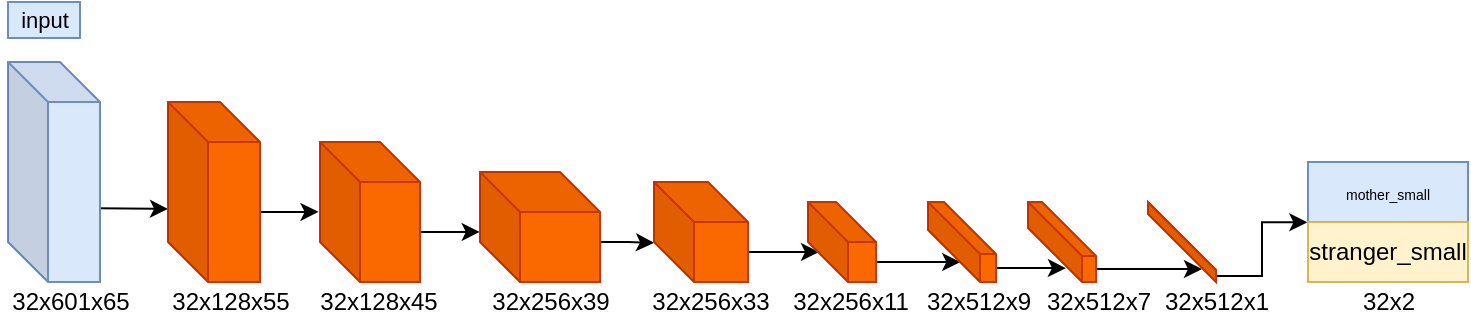 <mxfile version="10.8.0" type="github"><diagram id="hDk-USp-CSaDo1JoGz3S" name="Page-1"><mxGraphModel dx="1077" dy="551" grid="1" gridSize="10" guides="1" tooltips="1" connect="1" arrows="1" fold="1" page="1" pageScale="1" pageWidth="827" pageHeight="1169" math="0" shadow="0"><root><mxCell id="0"/><mxCell id="1" parent="0"/><mxCell id="Y5KqueEmwF0gU14yHhb7-3" style="edgeStyle=orthogonalEdgeStyle;rounded=0;orthogonalLoop=1;jettySize=auto;html=1;fontColor=#000000;entryX=0;entryY=0.594;entryDx=0;entryDy=0;entryPerimeter=0;" parent="1" target="Y5KqueEmwF0gU14yHhb7-7" edge="1"><mxGeometry relative="1" as="geometry"><mxPoint x="115.857" y="110.429" as="targetPoint"/><mxPoint x="60" y="113" as="sourcePoint"/><Array as="points"><mxPoint x="60" y="113"/><mxPoint x="96" y="113"/></Array></mxGeometry></mxCell><mxCell id="Y5KqueEmwF0gU14yHhb7-4" value="" style="shape=cube;whiteSpace=wrap;html=1;boundedLbl=1;backgroundOutline=1;darkOpacity=0.05;darkOpacity2=0.1;fillColor=#dae8fc;strokeColor=#6c8ebf;" parent="1" vertex="1"><mxGeometry x="30" y="40" width="46" height="110" as="geometry"/></mxCell><mxCell id="Y5KqueEmwF0gU14yHhb7-37" style="edgeStyle=orthogonalEdgeStyle;rounded=0;orthogonalLoop=1;jettySize=auto;html=1;exitX=0;exitY=0;exitDx=46;exitDy=55;exitPerimeter=0;entryX=-0.015;entryY=0.499;entryDx=0;entryDy=0;entryPerimeter=0;" parent="1" source="Y5KqueEmwF0gU14yHhb7-7" target="Y5KqueEmwF0gU14yHhb7-10" edge="1"><mxGeometry relative="1" as="geometry"><Array as="points"><mxPoint x="171" y="115"/></Array></mxGeometry></mxCell><mxCell id="Y5KqueEmwF0gU14yHhb7-7" value="" style="shape=cube;whiteSpace=wrap;html=1;boundedLbl=1;backgroundOutline=1;darkOpacity=0.05;darkOpacity2=0.1;fillColor=#fa6800;strokeColor=#C73500;fontColor=#ffffff;" parent="1" vertex="1"><mxGeometry x="110" y="60" width="46" height="90" as="geometry"/></mxCell><mxCell id="Y5KqueEmwF0gU14yHhb7-8" style="edgeStyle=orthogonalEdgeStyle;rounded=0;orthogonalLoop=1;jettySize=auto;html=1;exitX=0;exitY=0;exitDx=50;exitDy=45;exitPerimeter=0;fontColor=#000000;entryX=-0.002;entryY=0.545;entryDx=0;entryDy=0;entryPerimeter=0;" parent="1" source="Y5KqueEmwF0gU14yHhb7-10" target="Y5KqueEmwF0gU14yHhb7-13" edge="1"><mxGeometry relative="1" as="geometry"><mxPoint x="250" y="110" as="targetPoint"/><Array as="points"><mxPoint x="250" y="125"/></Array></mxGeometry></mxCell><mxCell id="Y5KqueEmwF0gU14yHhb7-10" value="" style="shape=cube;whiteSpace=wrap;html=1;boundedLbl=1;backgroundOutline=1;darkOpacity=0.05;darkOpacity2=0.1;fillColor=#fa6800;strokeColor=#C73500;fontColor=#ffffff;" parent="1" vertex="1"><mxGeometry x="186" y="80" width="50" height="70" as="geometry"/></mxCell><mxCell id="Y5KqueEmwF0gU14yHhb7-11" style="edgeStyle=orthogonalEdgeStyle;rounded=0;orthogonalLoop=1;jettySize=auto;html=1;fontColor=#000000;endSize=6;strokeWidth=1;jumpSize=6;fontSize=11;verticalAlign=middle;exitX=0;exitY=0;exitDx=60;exitDy=35;exitPerimeter=0;" parent="1" source="Y5KqueEmwF0gU14yHhb7-13" edge="1"><mxGeometry relative="1" as="geometry"><mxPoint x="335.5" y="130" as="sourcePoint"/><mxPoint x="353" y="130.429" as="targetPoint"/><Array as="points"><mxPoint x="340" y="130"/></Array></mxGeometry></mxCell><mxCell id="Y5KqueEmwF0gU14yHhb7-13" value="" style="shape=cube;whiteSpace=wrap;html=1;boundedLbl=1;backgroundOutline=1;darkOpacity=0.05;darkOpacity2=0.1;fontColor=#ffffff;fillColor=#fa6800;strokeColor=#C73500;" parent="1" vertex="1"><mxGeometry x="266" y="95" width="60" height="55" as="geometry"/></mxCell><mxCell id="Y5KqueEmwF0gU14yHhb7-24" value="32x601x65" style="text;html=1;resizable=0;autosize=1;align=center;verticalAlign=middle;points=[];fillColor=none;strokeColor=none;rounded=0;fontColor=#000000;" parent="1" vertex="1"><mxGeometry x="26" y="150" width="70" height="20" as="geometry"/></mxCell><mxCell id="Y5KqueEmwF0gU14yHhb7-25" value="32x128x55" style="text;html=1;resizable=0;autosize=1;align=center;verticalAlign=middle;points=[];fillColor=none;strokeColor=none;rounded=0;fontColor=#000000;" parent="1" vertex="1"><mxGeometry x="106" y="150" width="70" height="20" as="geometry"/></mxCell><mxCell id="Y5KqueEmwF0gU14yHhb7-26" value="32x128x45" style="text;html=1;resizable=0;autosize=1;align=center;verticalAlign=middle;points=[];fillColor=none;strokeColor=none;rounded=0;fontColor=#000000;" parent="1" vertex="1"><mxGeometry x="180" y="150" width="70" height="20" as="geometry"/></mxCell><mxCell id="Y5KqueEmwF0gU14yHhb7-27" value="32x256x39" style="text;html=1;resizable=0;autosize=1;align=center;verticalAlign=middle;points=[];fillColor=none;strokeColor=none;rounded=0;fontColor=#000000;" parent="1" vertex="1"><mxGeometry x="266" y="150" width="70" height="20" as="geometry"/></mxCell><mxCell id="Y5KqueEmwF0gU14yHhb7-28" value="32x256x11" style="text;html=1;resizable=0;autosize=1;align=center;verticalAlign=middle;points=[];fillColor=none;strokeColor=none;rounded=0;fontColor=#000000;" parent="1" vertex="1"><mxGeometry x="416" y="150" width="70" height="20" as="geometry"/></mxCell><mxCell id="Y5KqueEmwF0gU14yHhb7-29" value="32x512x9" style="text;html=1;resizable=0;autosize=1;align=center;verticalAlign=middle;points=[];fillColor=none;strokeColor=none;rounded=0;fontColor=#000000;" parent="1" vertex="1"><mxGeometry x="480" y="150" width="70" height="20" as="geometry"/></mxCell><mxCell id="Y5KqueEmwF0gU14yHhb7-34" value="input" style="text;html=1;resizable=0;autosize=1;align=center;verticalAlign=middle;points=[];fillColor=#dae8fc;strokeColor=#6c8ebf;rounded=0;fontSize=11;" parent="1" vertex="1"><mxGeometry x="30" y="10" width="36" height="18" as="geometry"/></mxCell><mxCell id="Y5KqueEmwF0gU14yHhb7-44" style="edgeStyle=orthogonalEdgeStyle;rounded=0;orthogonalLoop=1;jettySize=auto;html=1;exitX=0;exitY=0;exitDx=47;exitDy=35;exitPerimeter=0;entryX=0.162;entryY=0.628;entryDx=0;entryDy=0;entryPerimeter=0;" parent="1" source="Y5KqueEmwF0gU14yHhb7-41" target="Y5KqueEmwF0gU14yHhb7-43" edge="1"><mxGeometry relative="1" as="geometry"/></mxCell><mxCell id="Y5KqueEmwF0gU14yHhb7-41" value="" style="shape=cube;whiteSpace=wrap;html=1;boundedLbl=1;backgroundOutline=1;darkOpacity=0.05;darkOpacity2=0.1;fontColor=#ffffff;fillColor=#fa6800;strokeColor=#C73500;" parent="1" vertex="1"><mxGeometry x="353" y="100" width="47" height="50" as="geometry"/></mxCell><mxCell id="Y5KqueEmwF0gU14yHhb7-42" value="32x256x33" style="text;html=1;resizable=0;autosize=1;align=center;verticalAlign=middle;points=[];fillColor=none;strokeColor=none;rounded=0;fontColor=#000000;" parent="1" vertex="1"><mxGeometry x="346" y="150" width="70" height="20" as="geometry"/></mxCell><mxCell id="Y5KqueEmwF0gU14yHhb7-46" style="edgeStyle=orthogonalEdgeStyle;rounded=0;orthogonalLoop=1;jettySize=auto;html=1;exitX=0;exitY=0;exitDx=34;exitDy=30;exitPerimeter=0;entryX=0.474;entryY=0.75;entryDx=0;entryDy=0;entryPerimeter=0;" parent="1" source="Y5KqueEmwF0gU14yHhb7-43" target="Y5KqueEmwF0gU14yHhb7-45" edge="1"><mxGeometry relative="1" as="geometry"/></mxCell><mxCell id="Y5KqueEmwF0gU14yHhb7-43" value="" style="shape=cube;whiteSpace=wrap;html=1;boundedLbl=1;backgroundOutline=1;darkOpacity=0.05;darkOpacity2=0.1;fontColor=#ffffff;fillColor=#fa6800;strokeColor=#C73500;" parent="1" vertex="1"><mxGeometry x="430" y="110" width="34" height="40" as="geometry"/></mxCell><mxCell id="Y5KqueEmwF0gU14yHhb7-48" style="edgeStyle=orthogonalEdgeStyle;rounded=0;orthogonalLoop=1;jettySize=auto;html=1;exitX=0;exitY=0;exitDx=34;exitDy=33;exitPerimeter=0;entryX=0.558;entryY=0.827;entryDx=0;entryDy=0;entryPerimeter=0;" parent="1" source="Y5KqueEmwF0gU14yHhb7-45" target="Y5KqueEmwF0gU14yHhb7-47" edge="1"><mxGeometry relative="1" as="geometry"><Array as="points"><mxPoint x="550" y="143"/></Array></mxGeometry></mxCell><mxCell id="Y5KqueEmwF0gU14yHhb7-45" value="" style="shape=cube;whiteSpace=wrap;html=1;boundedLbl=1;backgroundOutline=1;darkOpacity=0.05;darkOpacity2=0.1;fontColor=#ffffff;fillColor=#fa6800;strokeColor=#C73500;size=26;" parent="1" vertex="1"><mxGeometry x="490" y="110" width="34" height="40" as="geometry"/></mxCell><mxCell id="Y5KqueEmwF0gU14yHhb7-52" style="edgeStyle=orthogonalEdgeStyle;rounded=0;orthogonalLoop=1;jettySize=auto;html=1;exitX=0;exitY=0;exitDx=34;exitDy=33.5;exitPerimeter=0;" parent="1" source="Y5KqueEmwF0gU14yHhb7-47" edge="1"><mxGeometry relative="1" as="geometry"><mxPoint x="627" y="143" as="targetPoint"/><Array as="points"><mxPoint x="627" y="143"/><mxPoint x="627" y="143"/></Array></mxGeometry></mxCell><mxCell id="Y5KqueEmwF0gU14yHhb7-47" value="" style="shape=cube;whiteSpace=wrap;html=1;boundedLbl=1;backgroundOutline=1;darkOpacity=0.05;darkOpacity2=0.1;fontColor=#ffffff;fillColor=#fa6800;strokeColor=#C73500;size=27;" parent="1" vertex="1"><mxGeometry x="540" y="110" width="34" height="40" as="geometry"/></mxCell><mxCell id="Y5KqueEmwF0gU14yHhb7-49" value="32x512x7" style="text;html=1;resizable=0;autosize=1;align=center;verticalAlign=middle;points=[];fillColor=none;strokeColor=none;rounded=0;fontColor=#000000;" parent="1" vertex="1"><mxGeometry x="540" y="150" width="70" height="20" as="geometry"/></mxCell><mxCell id="Y5KqueEmwF0gU14yHhb7-58" style="edgeStyle=orthogonalEdgeStyle;rounded=0;orthogonalLoop=1;jettySize=auto;html=1;exitX=0;exitY=0;exitDx=34;exitDy=37;exitPerimeter=0;entryX=-0.004;entryY=0.004;entryDx=0;entryDy=0;entryPerimeter=0;" parent="1" source="Y5KqueEmwF0gU14yHhb7-50" target="Y5KqueEmwF0gU14yHhb7-56" edge="1"><mxGeometry relative="1" as="geometry"><Array as="points"><mxPoint x="657" y="147"/><mxPoint x="657" y="120"/></Array></mxGeometry></mxCell><mxCell id="Y5KqueEmwF0gU14yHhb7-50" value="" style="shape=cube;whiteSpace=wrap;html=1;boundedLbl=1;backgroundOutline=1;darkOpacity=0.05;darkOpacity2=0.1;fontColor=#ffffff;fillColor=#fa6800;strokeColor=#C73500;size=34;" parent="1" vertex="1"><mxGeometry x="600" y="110" width="34" height="40" as="geometry"/></mxCell><mxCell id="Y5KqueEmwF0gU14yHhb7-53" value="32x512x1" style="text;html=1;resizable=0;autosize=1;align=center;verticalAlign=middle;points=[];fillColor=none;strokeColor=none;rounded=0;fontColor=#000000;" parent="1" vertex="1"><mxGeometry x="599" y="150" width="70" height="20" as="geometry"/></mxCell><mxCell id="Y5KqueEmwF0gU14yHhb7-55" value="&lt;font style=&quot;font-size: 7px&quot;&gt;mother_small&lt;/font&gt;" style="rounded=0;whiteSpace=wrap;html=1;fillColor=#dae8fc;strokeColor=#6c8ebf;" parent="1" vertex="1"><mxGeometry x="680" y="90" width="80" height="30" as="geometry"/></mxCell><mxCell id="Y5KqueEmwF0gU14yHhb7-56" value="&lt;span&gt;stranger_small&lt;/span&gt;" style="rounded=0;whiteSpace=wrap;html=1;fillColor=#fff2cc;strokeColor=#d6b656;" parent="1" vertex="1"><mxGeometry x="680" y="120" width="80" height="30" as="geometry"/></mxCell><mxCell id="Y5KqueEmwF0gU14yHhb7-59" value="32x2" style="text;html=1;resizable=0;autosize=1;align=center;verticalAlign=middle;points=[];fillColor=none;strokeColor=none;rounded=0;fontColor=#000000;" parent="1" vertex="1"><mxGeometry x="700" y="150" width="40" height="20" as="geometry"/></mxCell></root></mxGraphModel></diagram></mxfile>